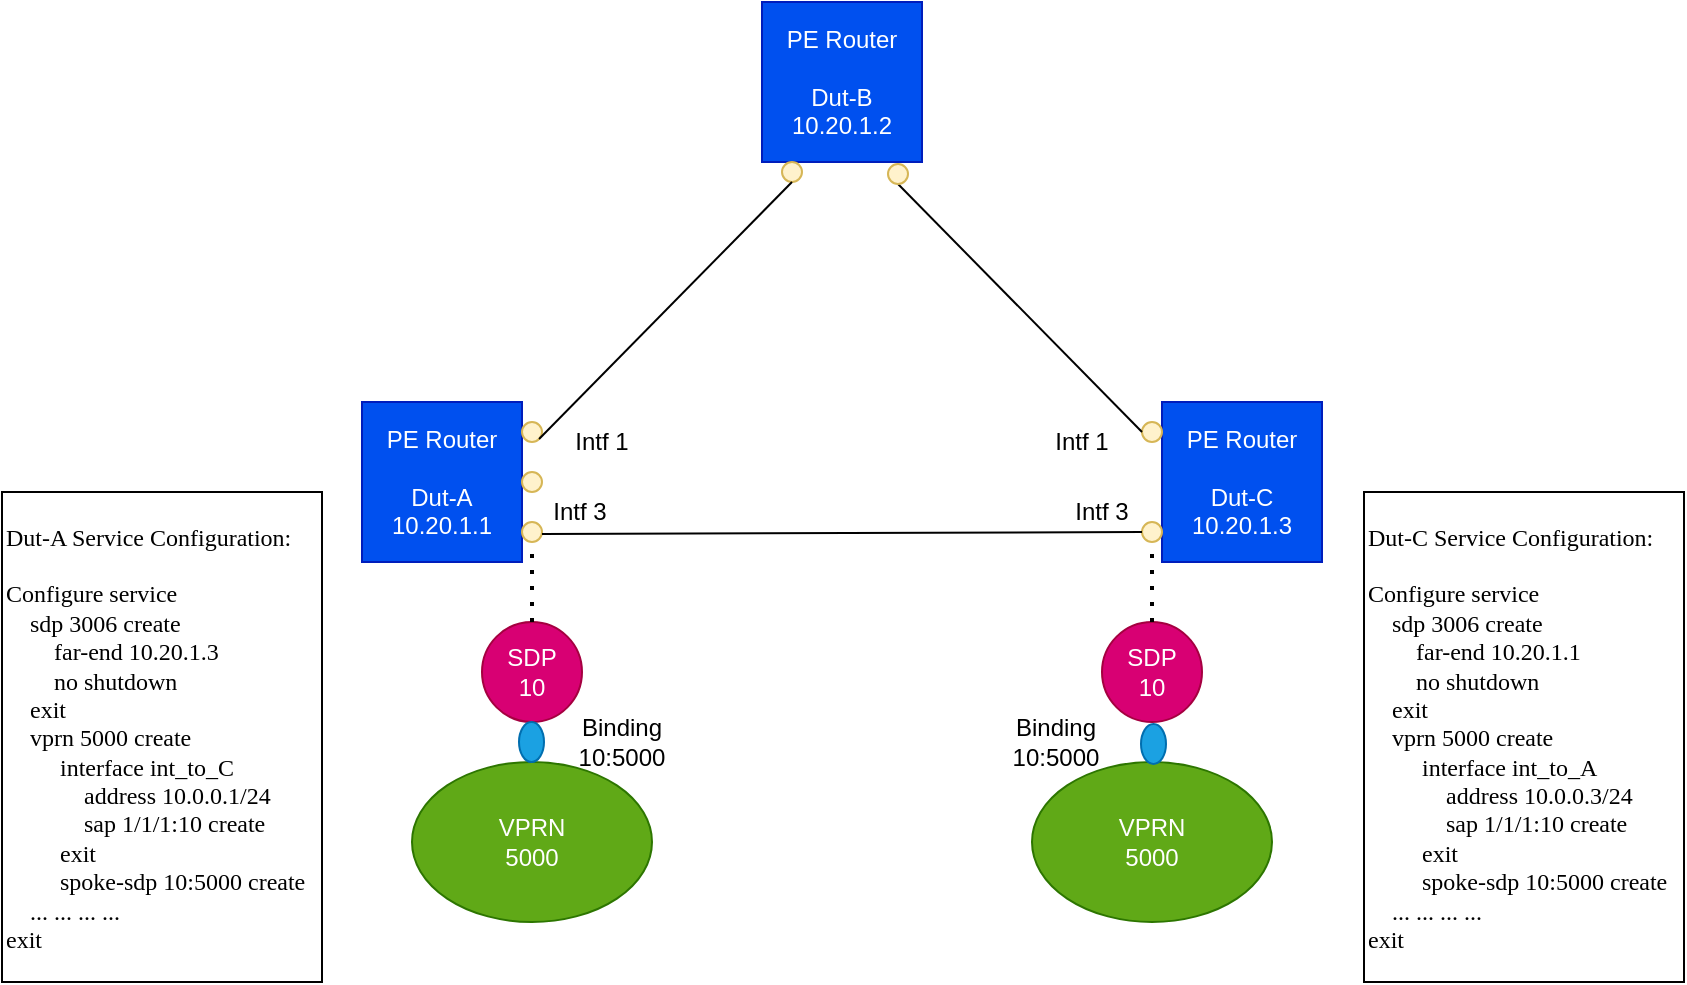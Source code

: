 <mxfile version="21.7.5" type="github">
  <diagram name="Page-1" id="YVQfzhfdpcmw8P7nKkSH">
    <mxGraphModel dx="1467" dy="816" grid="1" gridSize="10" guides="1" tooltips="1" connect="1" arrows="1" fold="1" page="1" pageScale="1" pageWidth="850" pageHeight="1100" math="0" shadow="0">
      <root>
        <mxCell id="0" />
        <mxCell id="1" parent="0" />
        <mxCell id="bY8uPB4IKRiOPzu5k935-1" value="PE Router&lt;br&gt;&lt;br&gt;Dut-C&lt;br&gt;10.20.1.3" style="whiteSpace=wrap;html=1;aspect=fixed;fillColor=#0050ef;strokeColor=#001DBC;fontColor=#ffffff;" vertex="1" parent="1">
          <mxGeometry x="600" y="360" width="80" height="80" as="geometry" />
        </mxCell>
        <mxCell id="bY8uPB4IKRiOPzu5k935-2" value="PE Router&lt;br&gt;&lt;br&gt;Dut-A&lt;br&gt;10.20.1.1" style="whiteSpace=wrap;html=1;aspect=fixed;fillColor=#0050ef;strokeColor=#001DBC;fontColor=#ffffff;" vertex="1" parent="1">
          <mxGeometry x="200" y="360" width="80" height="80" as="geometry" />
        </mxCell>
        <mxCell id="bY8uPB4IKRiOPzu5k935-3" value="PE Router&lt;br&gt;&lt;br&gt;Dut-B&lt;br&gt;10.20.1.2" style="whiteSpace=wrap;html=1;aspect=fixed;fillColor=#0050ef;fontColor=#ffffff;strokeColor=#001DBC;" vertex="1" parent="1">
          <mxGeometry x="400" y="160" width="80" height="80" as="geometry" />
        </mxCell>
        <mxCell id="bY8uPB4IKRiOPzu5k935-4" value="" style="ellipse;whiteSpace=wrap;html=1;aspect=fixed;fillColor=#fff2cc;strokeColor=#d6b656;" vertex="1" parent="1">
          <mxGeometry x="280" y="370" width="10" height="10" as="geometry" />
        </mxCell>
        <mxCell id="bY8uPB4IKRiOPzu5k935-5" value="" style="ellipse;whiteSpace=wrap;html=1;aspect=fixed;fillColor=#fff2cc;strokeColor=#d6b656;" vertex="1" parent="1">
          <mxGeometry x="280" y="395" width="10" height="10" as="geometry" />
        </mxCell>
        <mxCell id="bY8uPB4IKRiOPzu5k935-6" value="" style="ellipse;whiteSpace=wrap;html=1;aspect=fixed;fillColor=#fff2cc;strokeColor=#d6b656;" vertex="1" parent="1">
          <mxGeometry x="280" y="420" width="10" height="10" as="geometry" />
        </mxCell>
        <mxCell id="bY8uPB4IKRiOPzu5k935-7" value="" style="ellipse;whiteSpace=wrap;html=1;aspect=fixed;fillColor=#fff2cc;strokeColor=#d6b656;" vertex="1" parent="1">
          <mxGeometry x="590" y="370" width="10" height="10" as="geometry" />
        </mxCell>
        <mxCell id="bY8uPB4IKRiOPzu5k935-8" value="" style="ellipse;whiteSpace=wrap;html=1;aspect=fixed;fillColor=#fff2cc;strokeColor=#d6b656;" vertex="1" parent="1">
          <mxGeometry x="590" y="420" width="10" height="10" as="geometry" />
        </mxCell>
        <mxCell id="bY8uPB4IKRiOPzu5k935-9" value="" style="ellipse;whiteSpace=wrap;html=1;aspect=fixed;fillColor=#fff2cc;strokeColor=#d6b656;" vertex="1" parent="1">
          <mxGeometry x="410" y="240" width="10" height="10" as="geometry" />
        </mxCell>
        <mxCell id="bY8uPB4IKRiOPzu5k935-10" value="Intf 1" style="text;html=1;strokeColor=none;fillColor=none;align=center;verticalAlign=middle;whiteSpace=wrap;rounded=0;" vertex="1" parent="1">
          <mxGeometry x="290" y="365" width="60" height="30" as="geometry" />
        </mxCell>
        <mxCell id="bY8uPB4IKRiOPzu5k935-16" value="Intf 3" style="text;html=1;strokeColor=none;fillColor=none;align=center;verticalAlign=middle;whiteSpace=wrap;rounded=0;" vertex="1" parent="1">
          <mxGeometry x="278.5" y="400" width="60" height="30" as="geometry" />
        </mxCell>
        <mxCell id="bY8uPB4IKRiOPzu5k935-17" value="Intf 3" style="text;html=1;strokeColor=none;fillColor=none;align=center;verticalAlign=middle;whiteSpace=wrap;rounded=0;" vertex="1" parent="1">
          <mxGeometry x="540" y="400" width="60" height="30" as="geometry" />
        </mxCell>
        <mxCell id="bY8uPB4IKRiOPzu5k935-18" value="Intf 1" style="text;html=1;strokeColor=none;fillColor=none;align=center;verticalAlign=middle;whiteSpace=wrap;rounded=0;" vertex="1" parent="1">
          <mxGeometry x="530" y="365" width="60" height="30" as="geometry" />
        </mxCell>
        <mxCell id="bY8uPB4IKRiOPzu5k935-20" value="" style="endArrow=none;html=1;rounded=0;entryX=0;entryY=0.5;entryDx=0;entryDy=0;" edge="1" parent="1" target="bY8uPB4IKRiOPzu5k935-8">
          <mxGeometry width="50" height="50" relative="1" as="geometry">
            <mxPoint x="290" y="426" as="sourcePoint" />
            <mxPoint x="340" y="376" as="targetPoint" />
          </mxGeometry>
        </mxCell>
        <mxCell id="bY8uPB4IKRiOPzu5k935-25" value="SDP&lt;br&gt;10" style="ellipse;whiteSpace=wrap;html=1;aspect=fixed;fillColor=#d80073;fontColor=#ffffff;strokeColor=#A50040;" vertex="1" parent="1">
          <mxGeometry x="260" y="470" width="50" height="50" as="geometry" />
        </mxCell>
        <mxCell id="bY8uPB4IKRiOPzu5k935-26" value="SDP&lt;br&gt;10" style="ellipse;whiteSpace=wrap;html=1;aspect=fixed;fillColor=#d80073;fontColor=#ffffff;strokeColor=#A50040;" vertex="1" parent="1">
          <mxGeometry x="570" y="470" width="50" height="50" as="geometry" />
        </mxCell>
        <mxCell id="bY8uPB4IKRiOPzu5k935-28" value="VPRN&lt;br&gt;5000" style="ellipse;whiteSpace=wrap;html=1;fillColor=#60a917;fontColor=#ffffff;strokeColor=#2D7600;" vertex="1" parent="1">
          <mxGeometry x="225" y="540" width="120" height="80" as="geometry" />
        </mxCell>
        <mxCell id="bY8uPB4IKRiOPzu5k935-30" value="VPRN&lt;br&gt;5000" style="ellipse;whiteSpace=wrap;html=1;fillColor=#60a917;fontColor=#ffffff;strokeColor=#2D7600;" vertex="1" parent="1">
          <mxGeometry x="535" y="540" width="120" height="80" as="geometry" />
        </mxCell>
        <mxCell id="bY8uPB4IKRiOPzu5k935-31" value="" style="ellipse;whiteSpace=wrap;html=1;fillColor=#1ba1e2;fontColor=#ffffff;strokeColor=#006EAF;" vertex="1" parent="1">
          <mxGeometry x="278.5" y="520" width="12.5" height="20" as="geometry" />
        </mxCell>
        <mxCell id="bY8uPB4IKRiOPzu5k935-35" value="" style="ellipse;whiteSpace=wrap;html=1;fillColor=#1ba1e2;fontColor=#ffffff;strokeColor=#006EAF;" vertex="1" parent="1">
          <mxGeometry x="589.5" y="521" width="12.5" height="20" as="geometry" />
        </mxCell>
        <mxCell id="bY8uPB4IKRiOPzu5k935-36" value="Binding 10:5000" style="text;html=1;strokeColor=none;fillColor=none;align=center;verticalAlign=middle;whiteSpace=wrap;rounded=0;" vertex="1" parent="1">
          <mxGeometry x="300" y="515" width="60" height="30" as="geometry" />
        </mxCell>
        <mxCell id="bY8uPB4IKRiOPzu5k935-37" value="Binding 10:5000" style="text;html=1;strokeColor=none;fillColor=none;align=center;verticalAlign=middle;whiteSpace=wrap;rounded=0;" vertex="1" parent="1">
          <mxGeometry x="517" y="515" width="60" height="30" as="geometry" />
        </mxCell>
        <mxCell id="bY8uPB4IKRiOPzu5k935-38" value="&lt;div style=&quot;&quot;&gt;&lt;span style=&quot;font-family: &amp;quot;Times New Roman&amp;quot;; background-color: initial;&quot;&gt;Dut-C Service Configuration:&lt;/span&gt;&lt;/div&gt;&lt;font face=&quot;Times New Roman&quot;&gt;&lt;br&gt;Configure service&lt;br&gt;&lt;/font&gt;&lt;div&gt;&lt;font face=&quot;Times New Roman&quot;&gt;&amp;nbsp; &amp;nbsp; sdp 3006 create&lt;/font&gt;&lt;/div&gt;&lt;div&gt;&lt;font face=&quot;Times New Roman&quot;&gt;&amp;nbsp; &amp;nbsp; &amp;nbsp; &amp;nbsp;&lt;span style=&quot;background-color: initial;&quot;&gt;&amp;nbsp;far-end 10.20.1.1&lt;/span&gt;&lt;/font&gt;&lt;/div&gt;&lt;div&gt;&lt;font face=&quot;Times New Roman&quot;&gt;&amp;nbsp; &amp;nbsp; &amp;nbsp; &amp;nbsp; no shutdown&lt;/font&gt;&lt;/div&gt;&lt;div&gt;&lt;font face=&quot;Times New Roman&quot;&gt;&amp;nbsp; &amp;nbsp; exit&lt;/font&gt;&lt;/div&gt;&lt;div&gt;&lt;font face=&quot;Times New Roman&quot;&gt;&amp;nbsp; &amp;nbsp; vprn 5000 create&lt;/font&gt;&lt;/div&gt;&lt;div&gt;&lt;font face=&quot;Times New Roman&quot;&gt;&amp;nbsp; &amp;nbsp; &amp;nbsp; &amp;nbsp; &amp;nbsp;interface int_to_A&lt;/font&gt;&lt;/div&gt;&lt;div&gt;&lt;font face=&quot;Times New Roman&quot;&gt;&amp;nbsp; &amp;nbsp; &amp;nbsp; &amp;nbsp; &amp;nbsp; &amp;nbsp; &amp;nbsp;address 10.0.0.3/24&lt;/font&gt;&lt;/div&gt;&lt;div&gt;&lt;font face=&quot;Times New Roman&quot;&gt;&amp;nbsp; &amp;nbsp; &amp;nbsp; &amp;nbsp; &amp;nbsp; &amp;nbsp; &amp;nbsp;sap 1/1/1:10 create&lt;/font&gt;&lt;/div&gt;&lt;div&gt;&lt;font face=&quot;Times New Roman&quot;&gt;&amp;nbsp; &amp;nbsp; &amp;nbsp; &amp;nbsp; &amp;nbsp;exit&lt;/font&gt;&lt;/div&gt;&lt;div&gt;&lt;font face=&quot;Times New Roman&quot;&gt;&amp;nbsp; &amp;nbsp; &amp;nbsp; &amp;nbsp; &amp;nbsp;spoke-sdp 10:5000 create&lt;/font&gt;&lt;/div&gt;&lt;div&gt;&lt;font face=&quot;Times New Roman&quot;&gt;&amp;nbsp; &amp;nbsp; ... ... ... ...&lt;/font&gt;&lt;/div&gt;&lt;div&gt;&lt;font face=&quot;Times New Roman&quot;&gt;exit&lt;/font&gt;&lt;/div&gt;" style="rounded=0;whiteSpace=wrap;html=1;align=left;" vertex="1" parent="1">
          <mxGeometry x="701" y="405" width="160" height="245" as="geometry" />
        </mxCell>
        <mxCell id="bY8uPB4IKRiOPzu5k935-39" value="" style="endArrow=none;dashed=1;html=1;dashPattern=1 3;strokeWidth=2;rounded=0;exitX=0.5;exitY=0;exitDx=0;exitDy=0;entryX=0.5;entryY=1;entryDx=0;entryDy=0;" edge="1" parent="1" source="bY8uPB4IKRiOPzu5k935-25" target="bY8uPB4IKRiOPzu5k935-6">
          <mxGeometry width="50" height="50" relative="1" as="geometry">
            <mxPoint x="240" y="480" as="sourcePoint" />
            <mxPoint x="250" y="460" as="targetPoint" />
          </mxGeometry>
        </mxCell>
        <mxCell id="bY8uPB4IKRiOPzu5k935-41" value="" style="endArrow=none;dashed=1;html=1;dashPattern=1 3;strokeWidth=2;rounded=0;exitX=0.5;exitY=0;exitDx=0;exitDy=0;" edge="1" parent="1" source="bY8uPB4IKRiOPzu5k935-26">
          <mxGeometry width="50" height="50" relative="1" as="geometry">
            <mxPoint x="320" y="440" as="sourcePoint" />
            <mxPoint x="595" y="430" as="targetPoint" />
          </mxGeometry>
        </mxCell>
        <mxCell id="bY8uPB4IKRiOPzu5k935-42" value="&lt;div style=&quot;&quot;&gt;&lt;span style=&quot;font-family: &amp;quot;Times New Roman&amp;quot;; background-color: initial;&quot;&gt;Dut-A Service Configuration:&lt;/span&gt;&lt;/div&gt;&lt;font face=&quot;Times New Roman&quot;&gt;&lt;br&gt;Configure service&lt;br&gt;&lt;/font&gt;&lt;div&gt;&lt;font face=&quot;Times New Roman&quot;&gt;&amp;nbsp; &amp;nbsp; sdp 3006 create&lt;/font&gt;&lt;/div&gt;&lt;div&gt;&lt;font face=&quot;Times New Roman&quot;&gt;&amp;nbsp; &amp;nbsp; &amp;nbsp; &amp;nbsp;&lt;span style=&quot;background-color: initial;&quot;&gt;&amp;nbsp;far-end 10.20.1.3&lt;/span&gt;&lt;/font&gt;&lt;/div&gt;&lt;div&gt;&lt;font face=&quot;Times New Roman&quot;&gt;&amp;nbsp; &amp;nbsp; &amp;nbsp; &amp;nbsp; no shutdown&lt;/font&gt;&lt;/div&gt;&lt;div&gt;&lt;font face=&quot;Times New Roman&quot;&gt;&amp;nbsp; &amp;nbsp; exit&lt;/font&gt;&lt;/div&gt;&lt;div&gt;&lt;font face=&quot;Times New Roman&quot;&gt;&amp;nbsp; &amp;nbsp; vprn 5000 create&lt;/font&gt;&lt;/div&gt;&lt;div&gt;&lt;font face=&quot;Times New Roman&quot;&gt;&amp;nbsp; &amp;nbsp; &amp;nbsp; &amp;nbsp; &amp;nbsp;interface int_to_C&lt;/font&gt;&lt;/div&gt;&lt;div&gt;&lt;font face=&quot;Times New Roman&quot;&gt;&amp;nbsp; &amp;nbsp; &amp;nbsp; &amp;nbsp; &amp;nbsp; &amp;nbsp; &amp;nbsp;address 10.0.0.1/24&lt;/font&gt;&lt;/div&gt;&lt;div&gt;&lt;font face=&quot;Times New Roman&quot;&gt;&amp;nbsp; &amp;nbsp; &amp;nbsp; &amp;nbsp; &amp;nbsp; &amp;nbsp; &amp;nbsp;sap 1/1/1:10 create&lt;/font&gt;&lt;/div&gt;&lt;div&gt;&lt;font face=&quot;Times New Roman&quot;&gt;&amp;nbsp; &amp;nbsp; &amp;nbsp; &amp;nbsp; &amp;nbsp;exit&lt;/font&gt;&lt;/div&gt;&lt;div&gt;&lt;font face=&quot;Times New Roman&quot;&gt;&amp;nbsp; &amp;nbsp; &amp;nbsp; &amp;nbsp; &amp;nbsp;spoke-sdp 10:5000 create&lt;/font&gt;&lt;/div&gt;&lt;div&gt;&lt;font face=&quot;Times New Roman&quot;&gt;&amp;nbsp; &amp;nbsp; ... ... ... ...&lt;/font&gt;&lt;/div&gt;&lt;div&gt;&lt;font face=&quot;Times New Roman&quot;&gt;exit&lt;/font&gt;&lt;/div&gt;" style="rounded=0;whiteSpace=wrap;html=1;align=left;" vertex="1" parent="1">
          <mxGeometry x="20" y="405" width="160" height="245" as="geometry" />
        </mxCell>
        <mxCell id="bY8uPB4IKRiOPzu5k935-44" value="" style="endArrow=none;html=1;rounded=0;exitX=1;exitY=1;exitDx=0;exitDy=0;entryX=0.5;entryY=1;entryDx=0;entryDy=0;" edge="1" parent="1" source="bY8uPB4IKRiOPzu5k935-4" target="bY8uPB4IKRiOPzu5k935-9">
          <mxGeometry width="50" height="50" relative="1" as="geometry">
            <mxPoint x="295" y="300" as="sourcePoint" />
            <mxPoint x="345" y="250" as="targetPoint" />
          </mxGeometry>
        </mxCell>
        <mxCell id="bY8uPB4IKRiOPzu5k935-45" value="" style="endArrow=none;html=1;rounded=0;exitX=0.5;exitY=1;exitDx=0;exitDy=0;" edge="1" parent="1" source="bY8uPB4IKRiOPzu5k935-47">
          <mxGeometry width="50" height="50" relative="1" as="geometry">
            <mxPoint x="480" y="280" as="sourcePoint" />
            <mxPoint x="590" y="375" as="targetPoint" />
          </mxGeometry>
        </mxCell>
        <mxCell id="bY8uPB4IKRiOPzu5k935-47" value="" style="ellipse;whiteSpace=wrap;html=1;aspect=fixed;fillColor=#fff2cc;strokeColor=#d6b656;" vertex="1" parent="1">
          <mxGeometry x="463" y="241" width="10" height="10" as="geometry" />
        </mxCell>
      </root>
    </mxGraphModel>
  </diagram>
</mxfile>
